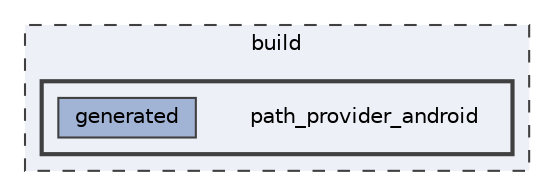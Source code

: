 digraph "build/path_provider_android"
{
 // LATEX_PDF_SIZE
  bgcolor="transparent";
  edge [fontname=Helvetica,fontsize=10,labelfontname=Helvetica,labelfontsize=10];
  node [fontname=Helvetica,fontsize=10,shape=box,height=0.2,width=0.4];
  compound=true
  subgraph clusterdir_4fef79e7177ba769987a8da36c892c5f {
    graph [ bgcolor="#edf0f7", pencolor="grey25", label="build", fontname=Helvetica,fontsize=10 style="filled,dashed", URL="dir_4fef79e7177ba769987a8da36c892c5f.html",tooltip=""]
  subgraph clusterdir_89bdcb407056916c6c57d4da70a2bdad {
    graph [ bgcolor="#edf0f7", pencolor="grey25", label="", fontname=Helvetica,fontsize=10 style="filled,bold", URL="dir_89bdcb407056916c6c57d4da70a2bdad.html",tooltip=""]
    dir_89bdcb407056916c6c57d4da70a2bdad [shape=plaintext, label="path_provider_android"];
  dir_3fae90ed29ebc3b1565ef5371298d210 [label="generated", fillcolor="#a2b4d6", color="grey25", style="filled", URL="dir_3fae90ed29ebc3b1565ef5371298d210.html",tooltip=""];
  }
  }
}
